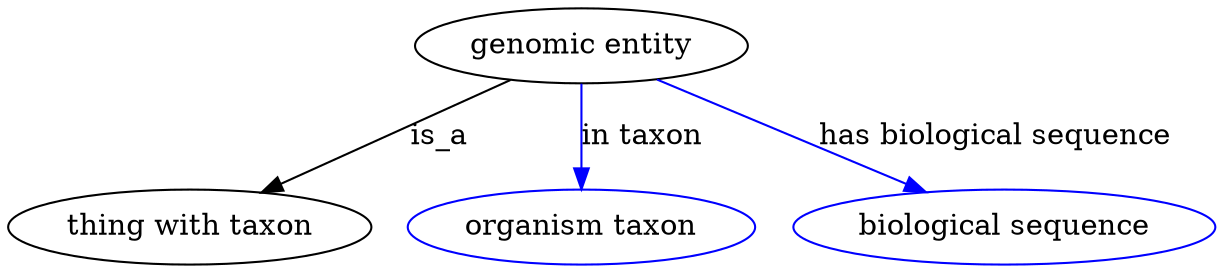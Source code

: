digraph {
	graph [bb="0,0,466.49,123"];
	node [label="\N"];
	"genomic entity"	[height=0.5,
		label="genomic entity",
		pos="221.89,105",
		width=1.7693];
	"thing with taxon"	[height=0.5,
		pos="68.894,18",
		width=1.9137];
	"genomic entity" -> "thing with taxon"	[label=is_a,
		lp="165.89,61.5",
		pos="e,96.912,34.566 194.19,88.607 169.43,74.853 132.97,54.598 105.76,39.479"];
	"in taxon"	[color=blue,
		height=0.5,
		label="organism taxon",
		pos="221.89,18",
		width=1.8234];
	"genomic entity" -> "in taxon"	[color=blue,
		label="in taxon",
		lp="244.39,61.5",
		pos="e,221.89,36.175 221.89,86.799 221.89,75.163 221.89,59.548 221.89,46.237",
		style=solid];
	"has biological sequence"	[color=blue,
		height=0.5,
		label="biological sequence",
		pos="385.89,18",
		width=2.2387];
	"genomic entity" -> "has biological sequence"	[color=blue,
		label="has biological sequence",
		lp="378.89,61.5",
		pos="e,355.44,34.785 251.21,88.804 277.73,75.058 317,54.705 346.3,39.519",
		style=solid];
}
